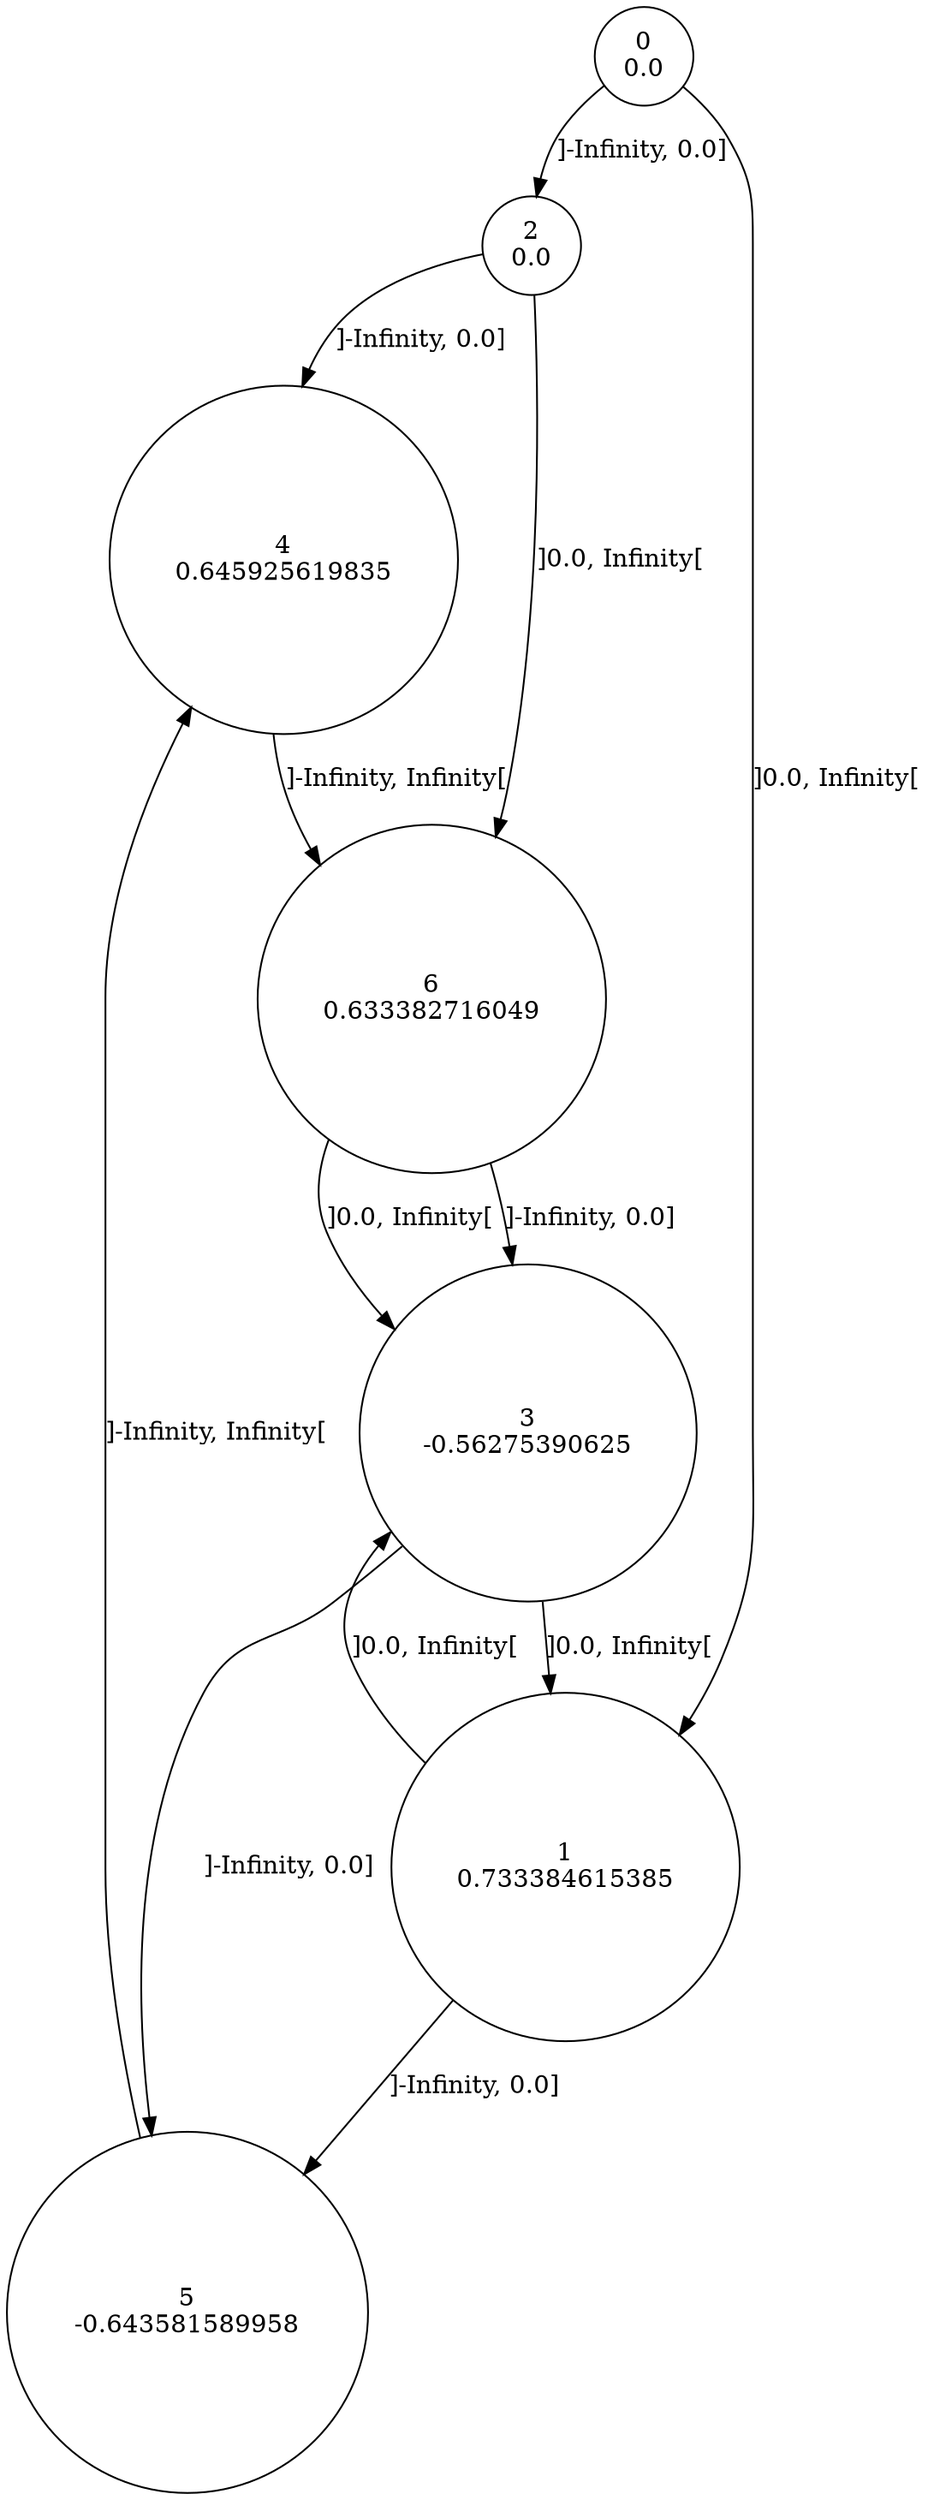 digraph a {
0 [shape=circle, label="0\n0.0"];
	0 -> 2 [label="]-Infinity, 0.0]"];
	0 -> 1 [label="]0.0, Infinity["];
1 [shape=circle, label="1\n0.733384615385"];
	1 -> 5 [label="]-Infinity, 0.0]"];
	1 -> 3 [label="]0.0, Infinity["];
2 [shape=circle, label="2\n0.0"];
	2 -> 4 [label="]-Infinity, 0.0]"];
	2 -> 6 [label="]0.0, Infinity["];
3 [shape=circle, label="3\n-0.56275390625"];
	3 -> 5 [label="]-Infinity, 0.0]"];
	3 -> 1 [label="]0.0, Infinity["];
4 [shape=circle, label="4\n0.645925619835"];
	4 -> 6 [label="]-Infinity, Infinity["];
5 [shape=circle, label="5\n-0.643581589958"];
	5 -> 4 [label="]-Infinity, Infinity["];
6 [shape=circle, label="6\n0.633382716049"];
	6 -> 3 [label="]-Infinity, 0.0]"];
	6 -> 3 [label="]0.0, Infinity["];
}